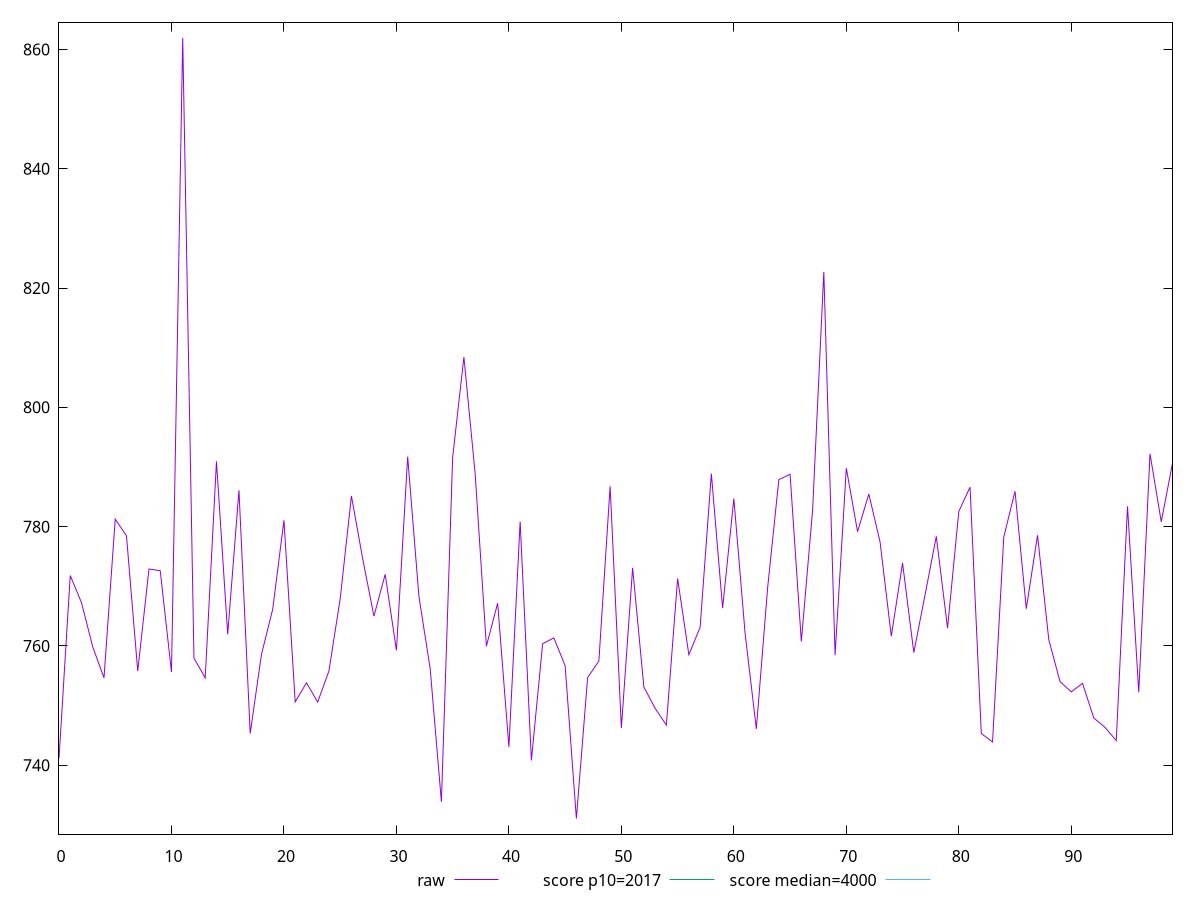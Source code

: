reset

$raw <<EOF
0 741.1359999999997
1 771.8080000000003
2 767.260000000001
3 759.8440000000008
4 754.6560000000009
5 781.2680000000008
6 778.4520000000001
7 755.8040000000009
8 772.9040000000003
9 772.6120000000008
10 755.6360000000004
11 861.9240000000001
12 757.9560000000006
13 754.6600000000005
14 790.932
15 761.9640000000005
16 786.0960000000002
17 745.3400000000001
18 758.5680000000009
19 766.152
20 781.0639999999997
21 750.6280000000004
22 753.8280000000009
23 750.5880000000003
24 755.8160000000007
25 767.9040000000006
26 785.1360000000002
27 774.6280000000002
28 765.0079999999997
29 772.0119999999996
30 759.2680000000014
31 791.7320000000009
32 768.3120000000001
33 756.2120000000004
34 733.876
35 791.6120000000003
36 808.4280000000008
37 788.8599999999997
38 759.9760000000015
39 767.1839999999999
40 743.068
41 780.8600000000002
42 740.8240000000008
43 760.3840000000005
44 761.352
45 756.6920000000002
46 731.0800000000007
47 754.6960000000008
48 757.4800000000002
49 786.768
50 746.2680000000003
51 773.0919999999996
52 753.1240000000003
53 749.556
54 746.7320000000007
55 771.3000000000006
56 758.5439999999999
57 763.1200000000002
58 788.8880000000004
59 766.3440000000005
60 784.7200000000006
61 762.1160000000002
62 746.1000000000006
63 769.6800000000001
64 787.8880000000006
65 788.780000000001
66 760.7480000000006
67 782.7080000000001
68 822.7080000000004
69 758.4760000000008
70 789.8080000000007
71 779.156
72 785.4720000000009
73 777.4360000000001
74 761.6519999999994
75 773.9000000000008
76 758.8960000000004
77 768.5600000000006
78 778.3760000000007
79 762.9920000000004
80 782.5440000000003
81 786.6240000000007
82 745.3279999999999
83 743.9120000000004
84 778.2800000000009
85 785.9280000000006
86 766.2400000000001
87 778.5599999999996
88 761.0800000000008
89 754.0280000000002
90 752.3119999999997
91 753.7400000000009
92 747.9399999999999
93 746.3480000000002
94 744.1440000000006
95 783.3999999999995
96 752.2360000000001
97 792.2200000000001
98 780.8119999999997
99 790.6320000000007
EOF

set key outside below
set xrange [0:99]
set yrange [728.4631200000007:864.5408800000001]
set terminal svg size 640, 490 enhanced background rgb 'white'
set output "report_00007_2020-12-11T15:55:29.892Z/mainthread-work-breakdown/samples/pages+cached+noexternal+nosvg/raw/values.svg"

plot $raw title "raw" with line, \
     2017 title "score p10=2017", \
     4000 title "score median=4000"

reset
